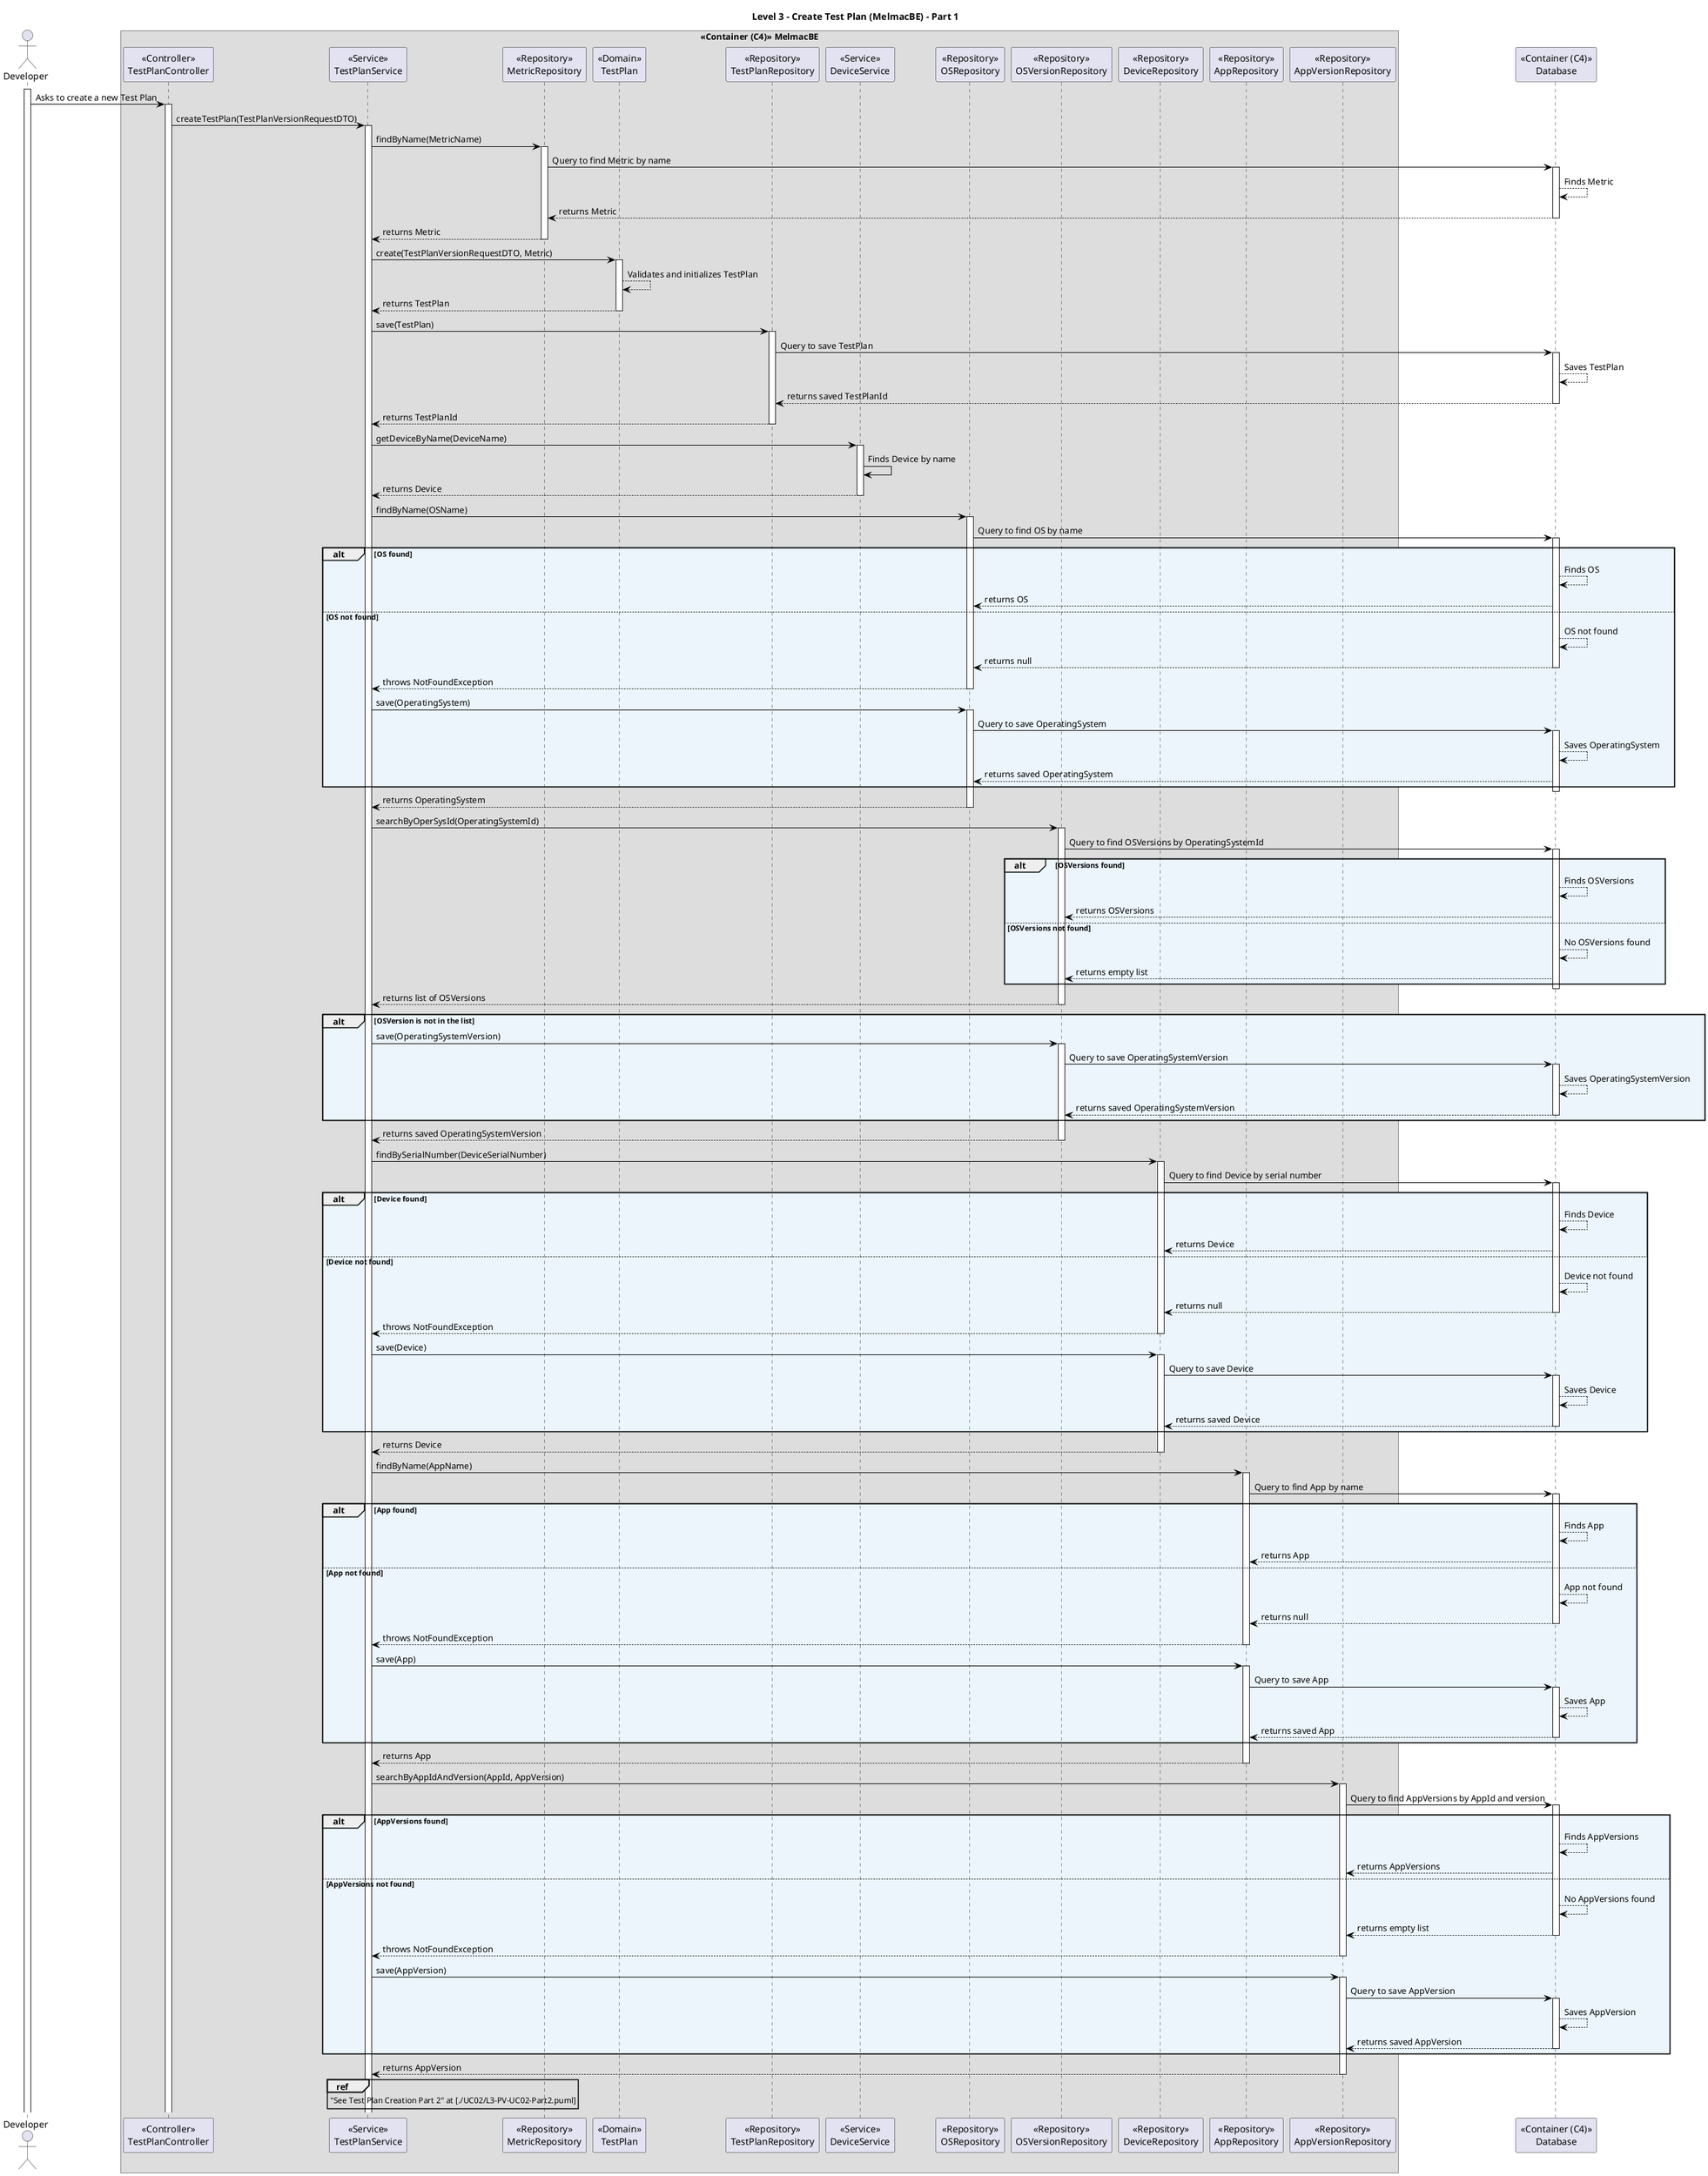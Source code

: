 @startuml L3-PV-UC02-Part1

title Level 3 - Create Test Plan (MelmacBE) - Part 1

hide empty members

skinparam class {
    BackgroundColor<<valueObject>> #D6EAF8
    BackgroundColor<<root>> #FDEBD0
    BackgroundColor<<service>> #D1F2EB
    BackgroundColor #FEF9E7
    ArrowColor Black
}

skinparam package {
    BackgroundColor #EBF5FB
}

actor Developer as D

box "<<Container (C4)>> MelmacBE"
    participant "<<Controller>>\nTestPlanController" as Controller
    participant "<<Service>>\nTestPlanService" as Service
    participant "<<Repository>>\nMetricRepository" as MetricRepo
    participant "<<Domain>>\nTestPlan" as TestPlan
    participant "<<Repository>>\nTestPlanRepository" as PlanRepo
    participant "<<Service>>\nDeviceService" as DeviceService
    participant "<<Repository>>\nOSRepository" as OSRepo
    participant "<<Repository>>\nOSVersionRepository" as OSVersionRepo
    participant "<<Repository>>\nDeviceRepository" as DeviceRepo
    participant "<<Repository>>\nAppRepository" as AppRepo
    participant "<<Repository>>\nAppVersionRepository" as AppVersionRepo
end box
participant "<<Container (C4)>>\nDatabase" as DB

activate D
D -> Controller: Asks to create a new Test Plan
activate Controller
Controller -> Service: createTestPlan(TestPlanVersionRequestDTO)
activate Service
Service -> MetricRepo: findByName(MetricName)
activate MetricRepo
MetricRepo -> DB: Query to find Metric by name
activate DB
DB --> DB: Finds Metric
DB --> MetricRepo: returns Metric
deactivate DB
MetricRepo --> Service: returns Metric
deactivate MetricRepo
Service -> TestPlan: create(TestPlanVersionRequestDTO, Metric)
activate TestPlan
TestPlan --> TestPlan: Validates and initializes TestPlan
TestPlan --> Service: returns TestPlan
deactivate TestPlan
Service -> PlanRepo: save(TestPlan)
activate PlanRepo
PlanRepo -> DB: Query to save TestPlan
activate DB
DB --> DB: Saves TestPlan
DB --> PlanRepo: returns saved TestPlanId
deactivate DB
PlanRepo --> Service: returns TestPlanId
deactivate PlanRepo
Service -> DeviceService: getDeviceByName(DeviceName)
activate DeviceService
DeviceService -> DeviceService: Finds Device by name
DeviceService --> Service: returns Device
deactivate DeviceService
Service -> OSRepo: findByName(OSName)
activate OSRepo
OSRepo -> DB: Query to find OS by name
activate DB
alt OS found
    DB --> DB: Finds OS
    DB --> OSRepo: returns OS
else OS not found
    DB --> DB: OS not found
    DB --> OSRepo: returns null
    deactivate DB
    OSRepo --> Service: throws NotFoundException
    deactivate OSRepo
    Service -> OSRepo: save(OperatingSystem)
    activate OSRepo
    OSRepo -> DB: Query to save OperatingSystem
    activate DB
    DB --> DB: Saves OperatingSystem
    DB --> OSRepo: returns saved OperatingSystem
end
deactivate DB
OSRepo --> Service: returns OperatingSystem
deactivate OSRepo
Service -> OSVersionRepo: searchByOperSysId(OperatingSystemId)
activate OSVersionRepo
OSVersionRepo -> DB: Query to find OSVersions by OperatingSystemId
activate DB
alt OSVersions found
    DB --> DB: Finds OSVersions
    DB --> OSVersionRepo: returns OSVersions
else OSVersions not found
    DB --> DB: No OSVersions found
    DB --> OSVersionRepo: returns empty list
end
deactivate DB
OSVersionRepo --> Service: returns list of OSVersions
deactivate OSVersionRepo
alt OSVersion is not in the list
    Service -> OSVersionRepo: save(OperatingSystemVersion)
    activate OSVersionRepo
    OSVersionRepo -> DB: Query to save OperatingSystemVersion
    activate DB
    DB --> DB: Saves OperatingSystemVersion
    DB --> OSVersionRepo: returns saved OperatingSystemVersion
    deactivate DB
end
OSVersionRepo --> Service: returns saved OperatingSystemVersion
deactivate OSVersionRepo
Service -> DeviceRepo: findBySerialNumber(DeviceSerialNumber)
activate DeviceRepo
DeviceRepo -> DB: Query to find Device by serial number
activate DB
alt Device found
    DB --> DB: Finds Device
    DB --> DeviceRepo: returns Device
else Device not found
    DB --> DB: Device not found
    DB --> DeviceRepo: returns null
    deactivate DB
    DeviceRepo --> Service: throws NotFoundException
    deactivate DeviceRepo
    Service -> DeviceRepo: save(Device)
    activate DeviceRepo
    DeviceRepo -> DB: Query to save Device
    activate DB
    DB --> DB: Saves Device
    DB --> DeviceRepo: returns saved Device
    deactivate DB
end
DeviceRepo --> Service: returns Device
deactivate DeviceRepo
Service -> AppRepo: findByName(AppName)
activate AppRepo
AppRepo -> DB: Query to find App by name
activate DB
alt App found
    DB --> DB: Finds App
    DB --> AppRepo: returns App
else App not found
    DB --> DB: App not found
    DB --> AppRepo: returns null
    deactivate DB
    AppRepo --> Service: throws NotFoundException
    deactivate AppRepo
    Service -> AppRepo: save(App)
    activate AppRepo
    AppRepo -> DB: Query to save App
    activate DB
    DB --> DB: Saves App
    DB --> AppRepo: returns saved App
    deactivate DB
end
AppRepo --> Service: returns App
deactivate AppRepo
Service -> AppVersionRepo: searchByAppIdAndVersion(AppId, AppVersion)
activate AppVersionRepo
AppVersionRepo -> DB: Query to find AppVersions by AppId and version
activate DB
alt AppVersions found
    DB --> DB: Finds AppVersions
    DB --> AppVersionRepo: returns AppVersions
else AppVersions not found
    DB --> DB: No AppVersions found
    DB --> AppVersionRepo: returns empty list
    deactivate DB
    AppVersionRepo --> Service: throws NotFoundException
    deactivate AppVersionRepo
    Service -> AppVersionRepo: save(AppVersion)
    activate AppVersionRepo
    AppVersionRepo -> DB: Query to save AppVersion
    activate DB
    DB --> DB: Saves AppVersion
    DB --> AppVersionRepo: returns saved AppVersion
    deactivate DB
end
AppVersionRepo --> Service: returns AppVersion
deactivate AppVersionRepo
ref over Service
    "See Test Plan Creation Part 2" at [./UC02/L3-PV-UC02-Part2.puml]
end ref

@enduml